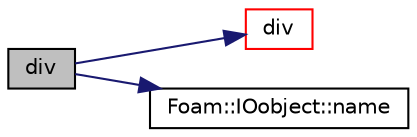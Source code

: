 digraph "div"
{
  bgcolor="transparent";
  edge [fontname="Helvetica",fontsize="10",labelfontname="Helvetica",labelfontsize="10"];
  node [fontname="Helvetica",fontsize="10",shape=record];
  rankdir="LR";
  Node854 [label="div",height=0.2,width=0.4,color="black", fillcolor="grey75", style="filled", fontcolor="black"];
  Node854 -> Node855 [color="midnightblue",fontsize="10",style="solid",fontname="Helvetica"];
  Node855 [label="div",height=0.2,width=0.4,color="red",URL="$a21862.html#a058dd4757c11ae656c8d576632b33d25"];
  Node854 -> Node858 [color="midnightblue",fontsize="10",style="solid",fontname="Helvetica"];
  Node858 [label="Foam::IOobject::name",height=0.2,width=0.4,color="black",URL="$a27249.html#acc80e00a8ac919288fb55bd14cc88bf6",tooltip="Return name. "];
}
